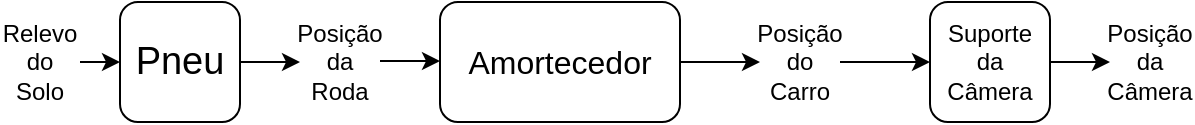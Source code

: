 <mxfile version="11.2.3" pages="1"><diagram id="enZSBXoLrzyoZJrq_FwP" name="Page-1"><mxGraphModel dx="813" dy="442" grid="1" gridSize="10" guides="1" tooltips="1" connect="1" arrows="1" fold="1" page="1" pageScale="1" pageWidth="827" pageHeight="1169" math="0" shadow="0"><root><mxCell id="0"/><mxCell id="1" parent="0"/><mxCell id="QGMswWdkLA4bQ3EW39Wi-1" value="" style="rounded=1;whiteSpace=wrap;html=1;" vertex="1" parent="1"><mxGeometry x="230" y="320" width="60" height="60" as="geometry"/></mxCell><mxCell id="QGMswWdkLA4bQ3EW39Wi-3" value="&lt;font style=&quot;font-size: 19px&quot;&gt;Pneu&lt;/font&gt;" style="text;html=1;strokeColor=none;fillColor=none;align=center;verticalAlign=middle;whiteSpace=wrap;rounded=0;" vertex="1" parent="1"><mxGeometry x="240" y="340" width="40" height="20" as="geometry"/></mxCell><mxCell id="QGMswWdkLA4bQ3EW39Wi-4" value="" style="rounded=1;whiteSpace=wrap;html=1;" vertex="1" parent="1"><mxGeometry x="390" y="320" width="120" height="60" as="geometry"/></mxCell><mxCell id="QGMswWdkLA4bQ3EW39Wi-5" value="&lt;font style=&quot;font-size: 16px&quot;&gt;Amortecedor&lt;/font&gt;" style="text;html=1;strokeColor=none;fillColor=none;align=center;verticalAlign=middle;whiteSpace=wrap;rounded=0;" vertex="1" parent="1"><mxGeometry x="430" y="340" width="40" height="20" as="geometry"/></mxCell><mxCell id="QGMswWdkLA4bQ3EW39Wi-7" value="" style="rounded=1;whiteSpace=wrap;html=1;" vertex="1" parent="1"><mxGeometry x="635" y="320" width="60" height="60" as="geometry"/></mxCell><mxCell id="QGMswWdkLA4bQ3EW39Wi-8" value="Suporte da Câmera" style="text;html=1;strokeColor=none;fillColor=none;align=center;verticalAlign=middle;whiteSpace=wrap;rounded=0;" vertex="1" parent="1"><mxGeometry x="645" y="340" width="40" height="20" as="geometry"/></mxCell><mxCell id="QGMswWdkLA4bQ3EW39Wi-9" value="&lt;div&gt;Relevo&lt;/div&gt;&lt;div&gt;do&lt;/div&gt;&lt;div&gt;Solo&lt;br&gt;&lt;/div&gt;" style="text;html=1;strokeColor=none;fillColor=none;align=center;verticalAlign=middle;whiteSpace=wrap;rounded=0;" vertex="1" parent="1"><mxGeometry x="170" y="340" width="40" height="20" as="geometry"/></mxCell><mxCell id="QGMswWdkLA4bQ3EW39Wi-11" value="" style="endArrow=classic;html=1;entryX=0;entryY=0.5;entryDx=0;entryDy=0;" edge="1" parent="1" target="QGMswWdkLA4bQ3EW39Wi-1"><mxGeometry width="50" height="50" relative="1" as="geometry"><mxPoint x="210" y="350" as="sourcePoint"/><mxPoint x="190" y="400" as="targetPoint"/></mxGeometry></mxCell><mxCell id="QGMswWdkLA4bQ3EW39Wi-13" value="&lt;div&gt;Posição&lt;/div&gt;&lt;div&gt;da&lt;/div&gt;&lt;div&gt;Câmera&lt;br&gt;&lt;/div&gt;" style="text;html=1;strokeColor=none;fillColor=none;align=center;verticalAlign=middle;whiteSpace=wrap;rounded=0;" vertex="1" parent="1"><mxGeometry x="725" y="340" width="40" height="20" as="geometry"/></mxCell><mxCell id="QGMswWdkLA4bQ3EW39Wi-14" value="" style="endArrow=classic;html=1;entryX=0;entryY=0.5;entryDx=0;entryDy=0;exitX=1;exitY=0.5;exitDx=0;exitDy=0;" edge="1" parent="1" source="QGMswWdkLA4bQ3EW39Wi-1" target="QGMswWdkLA4bQ3EW39Wi-15"><mxGeometry width="50" height="50" relative="1" as="geometry"><mxPoint x="140" y="450" as="sourcePoint"/><mxPoint x="190" y="400" as="targetPoint"/></mxGeometry></mxCell><mxCell id="QGMswWdkLA4bQ3EW39Wi-15" value="&lt;div&gt;Posição da &lt;br&gt;&lt;/div&gt;&lt;div&gt;Roda&lt;br&gt;&lt;/div&gt;" style="text;html=1;strokeColor=none;fillColor=none;align=center;verticalAlign=middle;whiteSpace=wrap;rounded=0;" vertex="1" parent="1"><mxGeometry x="320" y="340" width="40" height="20" as="geometry"/></mxCell><mxCell id="QGMswWdkLA4bQ3EW39Wi-16" value="" style="endArrow=classic;html=1;entryX=0;entryY=0.5;entryDx=0;entryDy=0;exitX=1;exitY=0.5;exitDx=0;exitDy=0;" edge="1" parent="1"><mxGeometry width="50" height="50" relative="1" as="geometry"><mxPoint x="360" y="349.5" as="sourcePoint"/><mxPoint x="390" y="349.5" as="targetPoint"/></mxGeometry></mxCell><mxCell id="QGMswWdkLA4bQ3EW39Wi-18" value="Posição do Carro" style="text;html=1;strokeColor=none;fillColor=none;align=center;verticalAlign=middle;whiteSpace=wrap;rounded=0;" vertex="1" parent="1"><mxGeometry x="550" y="340" width="40" height="20" as="geometry"/></mxCell><mxCell id="QGMswWdkLA4bQ3EW39Wi-19" value="" style="endArrow=classic;html=1;entryX=0;entryY=0.5;entryDx=0;entryDy=0;exitX=1;exitY=0.5;exitDx=0;exitDy=0;" edge="1" parent="1" source="QGMswWdkLA4bQ3EW39Wi-4" target="QGMswWdkLA4bQ3EW39Wi-18"><mxGeometry width="50" height="50" relative="1" as="geometry"><mxPoint x="140" y="490" as="sourcePoint"/><mxPoint x="190" y="440" as="targetPoint"/></mxGeometry></mxCell><mxCell id="QGMswWdkLA4bQ3EW39Wi-20" value="" style="endArrow=classic;html=1;entryX=0;entryY=0.5;entryDx=0;entryDy=0;exitX=1;exitY=0.5;exitDx=0;exitDy=0;" edge="1" parent="1" source="QGMswWdkLA4bQ3EW39Wi-18" target="QGMswWdkLA4bQ3EW39Wi-7"><mxGeometry width="50" height="50" relative="1" as="geometry"><mxPoint x="140" y="490" as="sourcePoint"/><mxPoint x="190" y="440" as="targetPoint"/></mxGeometry></mxCell><mxCell id="QGMswWdkLA4bQ3EW39Wi-21" value="" style="endArrow=classic;html=1;entryX=0;entryY=0.5;entryDx=0;entryDy=0;exitX=1;exitY=0.5;exitDx=0;exitDy=0;" edge="1" parent="1" source="QGMswWdkLA4bQ3EW39Wi-7" target="QGMswWdkLA4bQ3EW39Wi-13"><mxGeometry width="50" height="50" relative="1" as="geometry"><mxPoint x="140" y="490" as="sourcePoint"/><mxPoint x="190" y="440" as="targetPoint"/></mxGeometry></mxCell></root></mxGraphModel></diagram></mxfile>